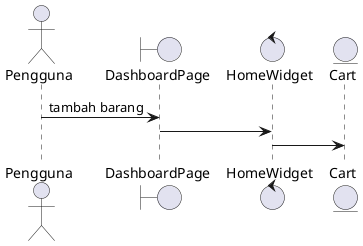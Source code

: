 @startuml
actor Pengguna
boundary DashboardPage
control HomeWidget
entity Cart

Pengguna -> DashboardPage: tambah barang
DashboardPage -> HomeWidget
HomeWidget -> Cart
@enduml
